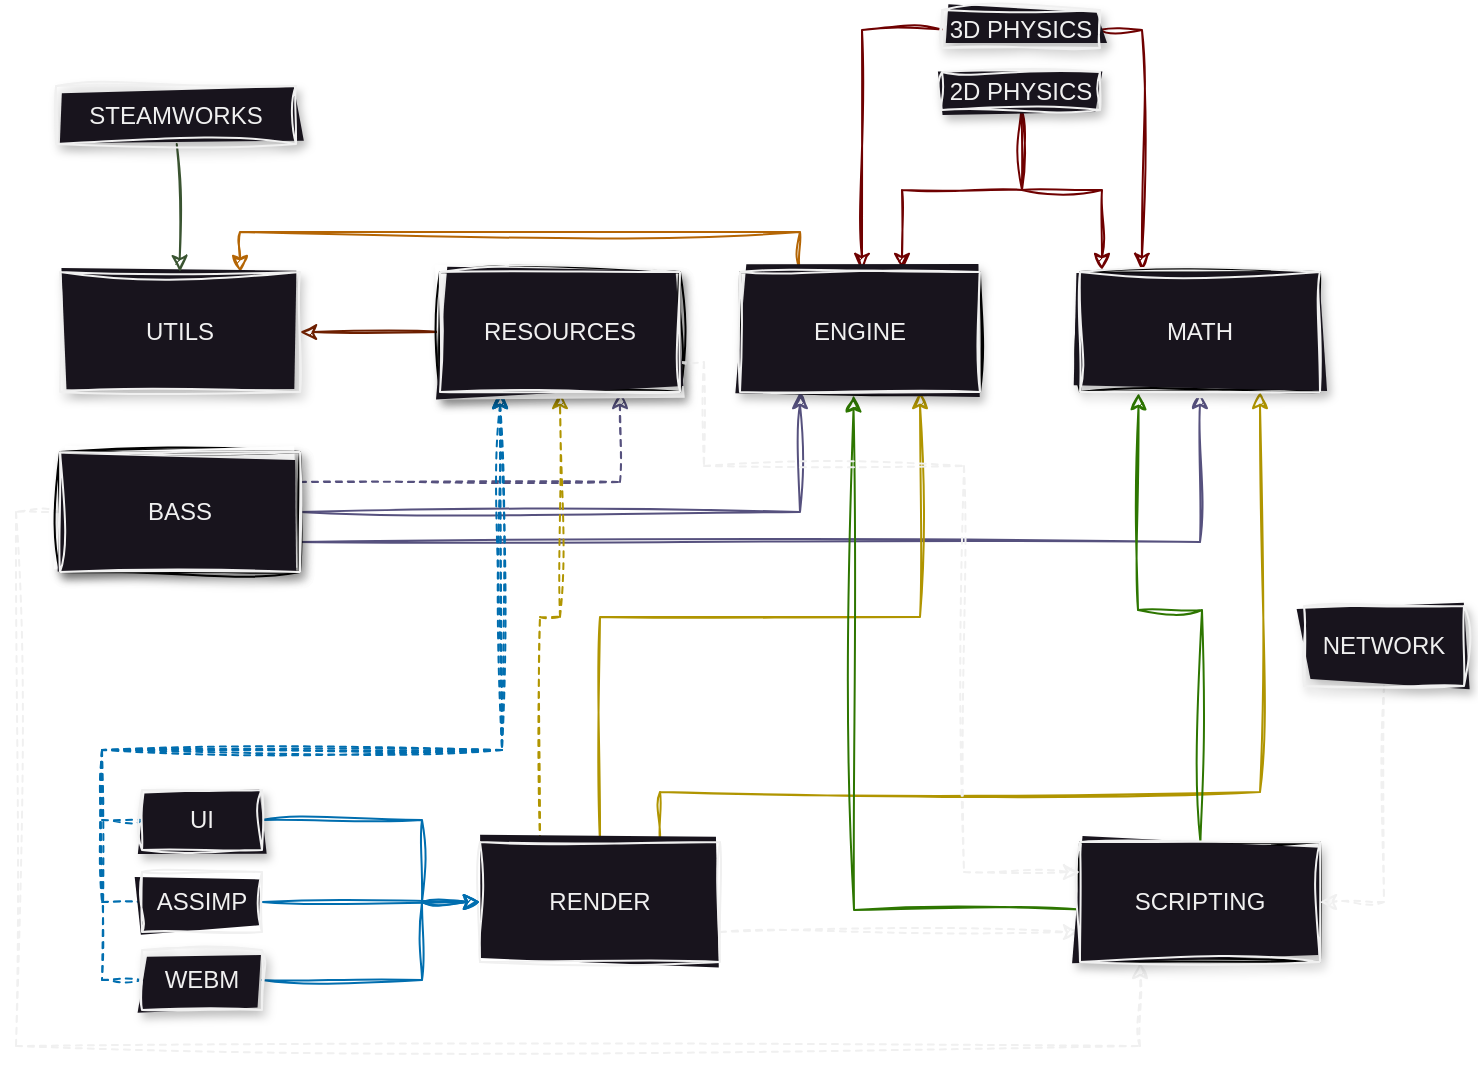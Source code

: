 <mxfile scale="1" border="0" disableSvgWarning="true">
    <diagram name="Page-1" id="9xXpQoKFAjOWmioz_WNq">
        <mxGraphModel dx="1975" dy="752" grid="1" gridSize="10" guides="1" tooltips="1" connect="1" arrows="1" fold="1" page="1" pageScale="1" pageWidth="827" pageHeight="583" background="none" math="0" shadow="0">
            <root>
                <mxCell id="0"/>
                <mxCell id="1" parent="0"/>
                <mxCell id="0HHs3alpBDfe58Pw6IrG-2" style="edgeStyle=orthogonalEdgeStyle;rounded=0;orthogonalLoop=1;jettySize=auto;html=1;exitX=0.25;exitY=0;exitDx=0;exitDy=0;entryX=0.75;entryY=0;entryDx=0;entryDy=0;fillColor=#fad7ac;strokeColor=#b46504;backgroundOutline=0;sketch=1;curveFitting=1;jiggle=2;" parent="1" source="vDj8au7zf55BE4AIelzE-1" target="vDj8au7zf55BE4AIelzE-4" edge="1">
                    <mxGeometry relative="1" as="geometry"/>
                </mxCell>
                <mxCell id="vDj8au7zf55BE4AIelzE-1" value="ENGINE" style="rounded=0;whiteSpace=wrap;html=1;backgroundOutline=0;fillStyle=solid;sketch=1;curveFitting=1;jiggle=2;" parent="1" vertex="1">
                    <mxGeometry x="402" y="173" width="120" height="60" as="geometry"/>
                </mxCell>
                <mxCell id="vDj8au7zf55BE4AIelzE-3" style="edgeStyle=orthogonalEdgeStyle;rounded=0;orthogonalLoop=1;jettySize=auto;html=1;entryX=0.25;entryY=1;entryDx=0;entryDy=0;fillColor=#d0cee2;strokeColor=#56517e;backgroundOutline=0;sketch=1;curveFitting=1;jiggle=2;" parent="1" source="vDj8au7zf55BE4AIelzE-2" target="vDj8au7zf55BE4AIelzE-1" edge="1">
                    <mxGeometry relative="1" as="geometry"/>
                </mxCell>
                <mxCell id="vDj8au7zf55BE4AIelzE-8" style="edgeStyle=orthogonalEdgeStyle;rounded=0;orthogonalLoop=1;jettySize=auto;html=1;exitX=1;exitY=0.75;exitDx=0;exitDy=0;entryX=0.5;entryY=1;entryDx=0;entryDy=0;fillColor=#d0cee2;strokeColor=#56517e;backgroundOutline=0;sketch=1;curveFitting=1;jiggle=2;" parent="1" source="vDj8au7zf55BE4AIelzE-2" target="vDj8au7zf55BE4AIelzE-5" edge="1">
                    <mxGeometry relative="1" as="geometry"/>
                </mxCell>
                <mxCell id="FS8cLIiwcNOSHCEOTmZc-13" style="edgeStyle=orthogonalEdgeStyle;rounded=0;orthogonalLoop=1;jettySize=auto;html=1;exitX=1;exitY=0.25;exitDx=0;exitDy=0;entryX=0.75;entryY=1;entryDx=0;entryDy=0;fillColor=#d0cee2;strokeColor=#56517e;backgroundOutline=0;dashed=1;sketch=1;curveFitting=1;jiggle=2;" parent="1" source="vDj8au7zf55BE4AIelzE-2" target="vDj8au7zf55BE4AIelzE-6" edge="1">
                    <mxGeometry relative="1" as="geometry"/>
                </mxCell>
                <mxCell id="47" style="edgeStyle=none;sketch=1;hachureGap=4;jiggle=2;curveFitting=1;html=1;exitX=0;exitY=0.5;exitDx=0;exitDy=0;entryX=0.25;entryY=1;entryDx=0;entryDy=0;fontFamily=Architects Daughter;fontSource=https%3A%2F%2Ffonts.googleapis.com%2Fcss%3Ffamily%3DArchitects%2BDaughter;fontSize=16;rounded=0;dashed=1;strokeColor=#F0F0F0;" parent="1" source="42" target="37" edge="1">
                    <mxGeometry relative="1" as="geometry">
                        <Array as="points">
                            <mxPoint x="40" y="293"/>
                            <mxPoint x="40" y="560"/>
                            <mxPoint x="602" y="560"/>
                        </Array>
                    </mxGeometry>
                </mxCell>
                <mxCell id="vDj8au7zf55BE4AIelzE-2" value="BASS" style="rounded=0;whiteSpace=wrap;html=1;backgroundOutline=0;fillStyle=solid;shadow=1;sketch=1;curveFitting=1;jiggle=2;fillColor=default;" parent="1" vertex="1">
                    <mxGeometry x="62" y="263" width="120" height="60" as="geometry"/>
                </mxCell>
                <mxCell id="vDj8au7zf55BE4AIelzE-4" value="UTILS" style="rounded=0;whiteSpace=wrap;html=1;backgroundOutline=0;fillStyle=solid;shadow=1;sketch=1;curveFitting=1;jiggle=2;fillColor=#18141D;fontColor=#F0F0F0;strokeColor=#F0F0F0;" parent="1" vertex="1">
                    <mxGeometry x="62" y="173" width="120" height="60" as="geometry"/>
                </mxCell>
                <mxCell id="vDj8au7zf55BE4AIelzE-5" value="MATH" style="rounded=0;whiteSpace=wrap;html=1;backgroundOutline=0;fillStyle=solid;sketch=1;curveFitting=1;jiggle=2;" parent="1" vertex="1">
                    <mxGeometry x="572" y="173" width="120" height="60" as="geometry"/>
                </mxCell>
                <mxCell id="vDj8au7zf55BE4AIelzE-9" style="edgeStyle=orthogonalEdgeStyle;rounded=0;orthogonalLoop=1;jettySize=auto;html=1;exitX=0;exitY=0.5;exitDx=0;exitDy=0;fillColor=#a0522d;strokeColor=#6D1F00;backgroundOutline=0;sketch=1;curveFitting=1;jiggle=2;" parent="1" source="vDj8au7zf55BE4AIelzE-6" target="vDj8au7zf55BE4AIelzE-4" edge="1">
                    <mxGeometry relative="1" as="geometry"/>
                </mxCell>
                <mxCell id="12" style="edgeStyle=none;rounded=0;html=1;exitX=0.25;exitY=1;exitDx=0;exitDy=0;entryX=0;entryY=0.5;entryDx=0;entryDy=0;dashed=1;fillColor=#1ba1e2;strokeColor=#006EAF;endArrow=none;endFill=0;startArrow=classic;startFill=1;sketch=1;curveFitting=1;jiggle=2;" parent="1" source="vDj8au7zf55BE4AIelzE-6" target="vDj8au7zf55BE4AIelzE-14" edge="1">
                    <mxGeometry relative="1" as="geometry">
                        <mxPoint x="83" y="412" as="targetPoint"/>
                        <Array as="points">
                            <mxPoint x="283" y="412"/>
                            <mxPoint x="83" y="412"/>
                            <mxPoint x="83" y="447"/>
                        </Array>
                    </mxGeometry>
                </mxCell>
                <mxCell id="13" style="edgeStyle=none;rounded=0;html=1;exitX=0.25;exitY=1;exitDx=0;exitDy=0;entryX=0;entryY=0.5;entryDx=0;entryDy=0;dashed=1;fillColor=#1ba1e2;strokeColor=#006EAF;startArrow=classic;startFill=1;endArrow=none;endFill=0;sketch=1;curveFitting=1;jiggle=2;" parent="1" source="vDj8au7zf55BE4AIelzE-6" target="5" edge="1">
                    <mxGeometry relative="1" as="geometry">
                        <Array as="points">
                            <mxPoint x="283" y="412"/>
                            <mxPoint x="83" y="412"/>
                            <mxPoint x="83" y="488"/>
                        </Array>
                    </mxGeometry>
                </mxCell>
                <mxCell id="14" style="edgeStyle=none;rounded=0;html=1;exitX=0.25;exitY=1;exitDx=0;exitDy=0;entryX=0;entryY=0.5;entryDx=0;entryDy=0;dashed=1;fillColor=#1ba1e2;strokeColor=#006EAF;startArrow=classic;startFill=1;endArrow=none;endFill=0;sketch=1;curveFitting=1;jiggle=2;" parent="1" source="vDj8au7zf55BE4AIelzE-6" target="7" edge="1">
                    <mxGeometry relative="1" as="geometry">
                        <Array as="points">
                            <mxPoint x="283" y="412"/>
                            <mxPoint x="83" y="412"/>
                            <mxPoint x="83" y="527"/>
                        </Array>
                    </mxGeometry>
                </mxCell>
                <mxCell id="vDj8au7zf55BE4AIelzE-6" value="RESOURCES" style="rounded=0;whiteSpace=wrap;html=1;backgroundOutline=0;fillStyle=solid;sketch=1;curveFitting=1;jiggle=2;" parent="1" vertex="1">
                    <mxGeometry x="252" y="173" width="120" height="60" as="geometry"/>
                </mxCell>
                <mxCell id="vDj8au7zf55BE4AIelzE-16" style="edgeStyle=orthogonalEdgeStyle;rounded=0;orthogonalLoop=1;jettySize=auto;html=1;exitX=0.75;exitY=0;exitDx=0;exitDy=0;entryX=0.75;entryY=1;entryDx=0;entryDy=0;fillColor=#e3c800;strokeColor=#B09500;backgroundOutline=0;sketch=1;curveFitting=1;jiggle=2;" parent="1" source="vDj8au7zf55BE4AIelzE-11" target="vDj8au7zf55BE4AIelzE-5" edge="1">
                    <mxGeometry relative="1" as="geometry">
                        <Array as="points">
                            <mxPoint x="662" y="433"/>
                        </Array>
                    </mxGeometry>
                </mxCell>
                <mxCell id="vDj8au7zf55BE4AIelzE-17" style="edgeStyle=orthogonalEdgeStyle;rounded=0;orthogonalLoop=1;jettySize=auto;html=1;exitX=0.5;exitY=0;exitDx=0;exitDy=0;entryX=0.75;entryY=1;entryDx=0;entryDy=0;fillColor=#e3c800;strokeColor=#B09500;backgroundOutline=0;sketch=1;curveFitting=1;jiggle=2;" parent="1" source="vDj8au7zf55BE4AIelzE-11" target="vDj8au7zf55BE4AIelzE-1" edge="1">
                    <mxGeometry relative="1" as="geometry"/>
                </mxCell>
                <mxCell id="FS8cLIiwcNOSHCEOTmZc-17" style="edgeStyle=orthogonalEdgeStyle;rounded=0;orthogonalLoop=1;jettySize=auto;html=1;exitX=0.25;exitY=0;exitDx=0;exitDy=0;fillColor=#e3c800;strokeColor=#B09500;backgroundOutline=0;dashed=1;sketch=1;curveFitting=1;jiggle=2;" parent="1" source="vDj8au7zf55BE4AIelzE-11" target="vDj8au7zf55BE4AIelzE-6" edge="1">
                    <mxGeometry relative="1" as="geometry"/>
                </mxCell>
                <mxCell id="44" style="edgeStyle=none;sketch=1;hachureGap=4;jiggle=2;curveFitting=1;html=1;exitX=1;exitY=0.75;exitDx=0;exitDy=0;entryX=0;entryY=0.75;entryDx=0;entryDy=0;fontFamily=Architects Daughter;fontSource=https%3A%2F%2Ffonts.googleapis.com%2Fcss%3Ffamily%3DArchitects%2BDaughter;fontSize=16;rounded=0;dashed=1;strokeColor=#F0F0F0;" parent="1" source="vDj8au7zf55BE4AIelzE-11" target="37" edge="1">
                    <mxGeometry relative="1" as="geometry"/>
                </mxCell>
                <mxCell id="vDj8au7zf55BE4AIelzE-11" value="RENDER" style="whiteSpace=wrap;html=1;backgroundOutline=0;rounded=0;fillStyle=solid;sketch=1;curveFitting=1;jiggle=2;fillColor=#18141D;fontColor=#F0F0F0;strokeColor=#F0F0F0;" parent="1" vertex="1">
                    <mxGeometry x="272" y="458" width="120" height="60" as="geometry"/>
                </mxCell>
                <mxCell id="9" style="edgeStyle=none;html=1;entryX=0;entryY=0.5;entryDx=0;entryDy=0;rounded=0;fillColor=#1ba1e2;strokeColor=#006EAF;sketch=1;curveFitting=1;jiggle=2;" parent="1" source="vDj8au7zf55BE4AIelzE-14" target="vDj8au7zf55BE4AIelzE-11" edge="1">
                    <mxGeometry relative="1" as="geometry">
                        <Array as="points">
                            <mxPoint x="243" y="447"/>
                            <mxPoint x="243" y="488"/>
                        </Array>
                    </mxGeometry>
                </mxCell>
                <mxCell id="vDj8au7zf55BE4AIelzE-14" value="UI" style="whiteSpace=wrap;html=1;backgroundOutline=0;rounded=0;fillStyle=solid;shadow=1;sketch=1;curveFitting=1;jiggle=2;fillColor=#18141D;fontColor=#F0F0F0;strokeColor=#F0F0F0;" parent="1" vertex="1">
                    <mxGeometry x="103" y="432" width="60" height="30" as="geometry"/>
                </mxCell>
                <mxCell id="29" style="edgeStyle=none;rounded=0;html=1;entryX=0.258;entryY=-0.017;entryDx=0;entryDy=0;entryPerimeter=0;startArrow=none;startFill=0;endArrow=classic;endFill=1;fillColor=#a20025;strokeColor=#6F0000;sketch=1;curveFitting=1;jiggle=2;" parent="1" source="2" target="vDj8au7zf55BE4AIelzE-5" edge="1">
                    <mxGeometry relative="1" as="geometry">
                        <Array as="points">
                            <mxPoint x="603" y="52"/>
                        </Array>
                    </mxGeometry>
                </mxCell>
                <mxCell id="30" style="edgeStyle=none;rounded=0;html=1;startArrow=none;startFill=0;endArrow=classic;endFill=1;fillColor=#a20025;strokeColor=#6F0000;sketch=1;curveFitting=1;jiggle=2;" parent="1" source="2" edge="1">
                    <mxGeometry relative="1" as="geometry">
                        <mxPoint x="463" y="172" as="targetPoint"/>
                        <Array as="points">
                            <mxPoint x="463" y="52"/>
                        </Array>
                    </mxGeometry>
                </mxCell>
                <mxCell id="2" value="3D PHYSICS" style="rounded=0;whiteSpace=wrap;html=1;backgroundOutline=0;fillStyle=solid;shadow=1;sketch=1;curveFitting=1;jiggle=2;fillColor=#18141D;fontColor=#F0F0F0;strokeColor=#F0F0F0;" parent="1" vertex="1">
                    <mxGeometry x="503" y="42" width="79" height="19" as="geometry"/>
                </mxCell>
                <mxCell id="10" style="edgeStyle=none;rounded=0;html=1;entryX=0;entryY=0.5;entryDx=0;entryDy=0;fillColor=#1ba1e2;strokeColor=#006EAF;sketch=1;curveFitting=1;jiggle=2;" parent="1" source="5" target="vDj8au7zf55BE4AIelzE-11" edge="1">
                    <mxGeometry relative="1" as="geometry"/>
                </mxCell>
                <mxCell id="5" value="ASSIMP" style="whiteSpace=wrap;html=1;backgroundOutline=0;rounded=0;fillStyle=solid;sketch=1;curveFitting=1;jiggle=2;fillColor=#18141D;fontColor=#F0F0F0;strokeColor=#F0F0F0;" parent="1" vertex="1">
                    <mxGeometry x="103" y="473" width="60" height="30" as="geometry"/>
                </mxCell>
                <mxCell id="11" style="edgeStyle=none;rounded=0;html=1;entryX=0;entryY=0.5;entryDx=0;entryDy=0;fillColor=#1ba1e2;strokeColor=#006EAF;sketch=1;curveFitting=1;jiggle=2;" parent="1" source="7" target="vDj8au7zf55BE4AIelzE-11" edge="1">
                    <mxGeometry relative="1" as="geometry">
                        <Array as="points">
                            <mxPoint x="243" y="527"/>
                            <mxPoint x="243" y="488"/>
                        </Array>
                    </mxGeometry>
                </mxCell>
                <mxCell id="7" value="WEBM" style="whiteSpace=wrap;html=1;backgroundOutline=0;rounded=0;fillStyle=solid;shadow=1;sketch=1;curveFitting=1;jiggle=2;fillColor=#18141D;fontColor=#F0F0F0;strokeColor=#F0F0F0;" parent="1" vertex="1">
                    <mxGeometry x="103" y="512" width="60" height="30" as="geometry"/>
                </mxCell>
                <mxCell id="24" style="edgeStyle=none;rounded=0;html=1;startArrow=none;startFill=0;endArrow=classic;endFill=1;fillColor=#a20025;strokeColor=#6F0000;sketch=1;curveFitting=1;jiggle=2;" parent="1" source="15" edge="1">
                    <mxGeometry relative="1" as="geometry">
                        <mxPoint x="483" y="172.0" as="targetPoint"/>
                        <Array as="points">
                            <mxPoint x="543" y="132"/>
                            <mxPoint x="483" y="132"/>
                        </Array>
                    </mxGeometry>
                </mxCell>
                <mxCell id="25" style="edgeStyle=none;rounded=0;html=1;startArrow=none;startFill=0;endArrow=classic;endFill=1;fillColor=#a20025;strokeColor=#6F0000;sketch=1;curveFitting=1;jiggle=2;" parent="1" source="15" edge="1">
                    <mxGeometry relative="1" as="geometry">
                        <mxPoint x="583" y="172" as="targetPoint"/>
                        <Array as="points">
                            <mxPoint x="543" y="132"/>
                            <mxPoint x="583" y="132"/>
                        </Array>
                    </mxGeometry>
                </mxCell>
                <mxCell id="15" value="2D PHYSICS" style="rounded=0;whiteSpace=wrap;html=1;backgroundOutline=0;fillStyle=solid;shadow=1;sketch=1;curveFitting=1;jiggle=2;fillColor=#18141D;fontColor=#F0F0F0;strokeColor=#F0F0F0;" parent="1" vertex="1">
                    <mxGeometry x="503" y="73" width="79" height="19" as="geometry"/>
                </mxCell>
                <mxCell id="32" style="edgeStyle=none;html=1;rounded=0;entryX=0.244;entryY=1.009;entryDx=0;entryDy=0;entryPerimeter=0;fillColor=#60a917;strokeColor=#2D7600;sketch=1;curveFitting=1;jiggle=2;" parent="1" source="31" target="vDj8au7zf55BE4AIelzE-5" edge="1">
                    <mxGeometry relative="1" as="geometry">
                        <Array as="points">
                            <mxPoint x="633" y="342"/>
                            <mxPoint x="601" y="342"/>
                        </Array>
                    </mxGeometry>
                </mxCell>
                <mxCell id="33" style="edgeStyle=none;rounded=0;html=1;entryX=0.473;entryY=1.028;entryDx=0;entryDy=0;entryPerimeter=0;exitX=0.002;exitY=0.562;exitDx=0;exitDy=0;exitPerimeter=0;fillColor=#60a917;strokeColor=#2D7600;sketch=1;curveFitting=1;jiggle=2;" parent="1" source="31" target="vDj8au7zf55BE4AIelzE-1" edge="1">
                    <mxGeometry relative="1" as="geometry">
                        <Array as="points">
                            <mxPoint x="459" y="492"/>
                        </Array>
                    </mxGeometry>
                </mxCell>
                <mxCell id="31" value="SCRIPTING" style="rounded=0;whiteSpace=wrap;html=1;backgroundOutline=0;fillStyle=solid;sketch=1;curveFitting=1;jiggle=2;" parent="1" vertex="1">
                    <mxGeometry x="572" y="458" width="120" height="60" as="geometry"/>
                </mxCell>
                <mxCell id="34" value="RESOURCES" style="rounded=0;whiteSpace=wrap;html=1;backgroundOutline=0;fillStyle=solid;shadow=1;sketch=1;curveFitting=1;jiggle=2;fillColor=default;" parent="1" vertex="1">
                    <mxGeometry x="252" y="173" width="120" height="60" as="geometry"/>
                </mxCell>
                <mxCell id="35" value="ENGINE" style="rounded=0;whiteSpace=wrap;html=1;backgroundOutline=0;fillStyle=solid;shadow=1;sketch=1;curveFitting=1;jiggle=2;fillColor=#18141D;fontColor=#F0F0F0;strokeColor=#F0F0F0;" parent="1" vertex="1">
                    <mxGeometry x="402" y="173" width="120" height="60" as="geometry"/>
                </mxCell>
                <mxCell id="36" value="MATH" style="rounded=0;whiteSpace=wrap;html=1;backgroundOutline=0;fillStyle=solid;shadow=1;sketch=1;curveFitting=1;jiggle=2;fillColor=#18141D;fontColor=#F0F0F0;strokeColor=#F0F0F0;" parent="1" vertex="1">
                    <mxGeometry x="572" y="173" width="120" height="60" as="geometry"/>
                </mxCell>
                <mxCell id="37" value="SCRIPTING" style="rounded=0;whiteSpace=wrap;html=1;backgroundOutline=0;fillStyle=solid;shadow=1;sketch=1;curveFitting=1;jiggle=2;fillColor=#18141D;fontColor=#F0F0F0;strokeColor=#F0F0F0;" parent="1" vertex="1">
                    <mxGeometry x="572" y="458" width="120" height="60" as="geometry"/>
                </mxCell>
                <mxCell id="46" style="edgeStyle=none;rounded=0;sketch=1;hachureGap=4;jiggle=2;curveFitting=1;html=1;exitX=0.5;exitY=1;exitDx=0;exitDy=0;entryX=1;entryY=0.5;entryDx=0;entryDy=0;dashed=1;fontFamily=Architects Daughter;fontSource=https%3A%2F%2Ffonts.googleapis.com%2Fcss%3Ffamily%3DArchitects%2BDaughter;fontSize=16;strokeColor=#F0F0F0;" parent="1" source="38" target="37" edge="1">
                    <mxGeometry relative="1" as="geometry">
                        <Array as="points">
                            <mxPoint x="724" y="488"/>
                        </Array>
                    </mxGeometry>
                </mxCell>
                <mxCell id="38" value="NETWORK" style="rounded=0;whiteSpace=wrap;html=1;backgroundOutline=0;fillStyle=solid;shadow=1;sketch=1;curveFitting=1;jiggle=2;fillColor=#18141D;fontColor=#F0F0F0;strokeColor=#F0F0F0;" parent="1" vertex="1">
                    <mxGeometry x="684" y="340" width="80" height="40" as="geometry"/>
                </mxCell>
                <mxCell id="40" value="BASS" style="rounded=0;whiteSpace=wrap;html=1;backgroundOutline=0;fillStyle=solid;shadow=1;sketch=1;curveFitting=1;jiggle=2;fillColor=default;" parent="1" vertex="1">
                    <mxGeometry x="62" y="263" width="120" height="60" as="geometry"/>
                </mxCell>
                <mxCell id="41" value="RESOURCES" style="rounded=0;whiteSpace=wrap;html=1;backgroundOutline=0;fillStyle=solid;shadow=1;sketch=1;curveFitting=1;jiggle=2;fillColor=default;" parent="1" vertex="1">
                    <mxGeometry x="252" y="173" width="120" height="60" as="geometry"/>
                </mxCell>
                <mxCell id="42" value="BASS" style="rounded=0;whiteSpace=wrap;html=1;backgroundOutline=0;fillStyle=solid;shadow=1;sketch=1;curveFitting=1;jiggle=2;fillColor=#18141D;fontColor=#F0F0F0;strokeColor=#F0F0F0;" parent="1" vertex="1">
                    <mxGeometry x="62" y="263" width="120" height="60" as="geometry"/>
                </mxCell>
                <mxCell id="45" style="edgeStyle=none;rounded=0;sketch=1;hachureGap=4;jiggle=2;curveFitting=1;html=1;entryX=0;entryY=0.25;entryDx=0;entryDy=0;dashed=1;fontFamily=Architects Daughter;fontSource=https%3A%2F%2Ffonts.googleapis.com%2Fcss%3Ffamily%3DArchitects%2BDaughter;fontSize=16;exitX=1;exitY=0.75;exitDx=0;exitDy=0;strokeColor=#F0F0F0;" parent="1" source="41" target="37" edge="1">
                    <mxGeometry relative="1" as="geometry">
                        <Array as="points">
                            <mxPoint x="384" y="218"/>
                            <mxPoint x="384" y="270"/>
                            <mxPoint x="514" y="270"/>
                            <mxPoint x="514" y="473"/>
                        </Array>
                    </mxGeometry>
                </mxCell>
                <mxCell id="43" value="RESOURCES" style="rounded=0;whiteSpace=wrap;html=1;backgroundOutline=0;fillStyle=solid;shadow=1;sketch=1;curveFitting=1;jiggle=2;fillColor=#18141D;fontColor=#F0F0F0;strokeColor=#F0F0F0;" parent="1" vertex="1">
                    <mxGeometry x="252" y="173" width="120" height="60" as="geometry"/>
                </mxCell>
                <mxCell id="49" style="edgeStyle=none;sketch=1;hachureGap=4;jiggle=2;curveFitting=1;html=1;entryX=0.5;entryY=0;entryDx=0;entryDy=0;fontFamily=Architects Daughter;fontSource=https%3A%2F%2Ffonts.googleapis.com%2Fcss%3Ffamily%3DArchitects%2BDaughter;fontSize=16;fillColor=#6d8764;strokeColor=#3A5431;" edge="1" parent="1" source="48" target="vDj8au7zf55BE4AIelzE-4">
                    <mxGeometry relative="1" as="geometry"/>
                </mxCell>
                <mxCell id="48" value="STEAMWORKS" style="rounded=0;whiteSpace=wrap;html=1;backgroundOutline=0;fillStyle=solid;shadow=1;sketch=1;curveFitting=1;jiggle=2;fillColor=#18141D;fontColor=#F0F0F0;strokeColor=#F0F0F0;" vertex="1" parent="1">
                    <mxGeometry x="60" y="80" width="120" height="29" as="geometry"/>
                </mxCell>
            </root>
        </mxGraphModel>
    </diagram>
</mxfile>
